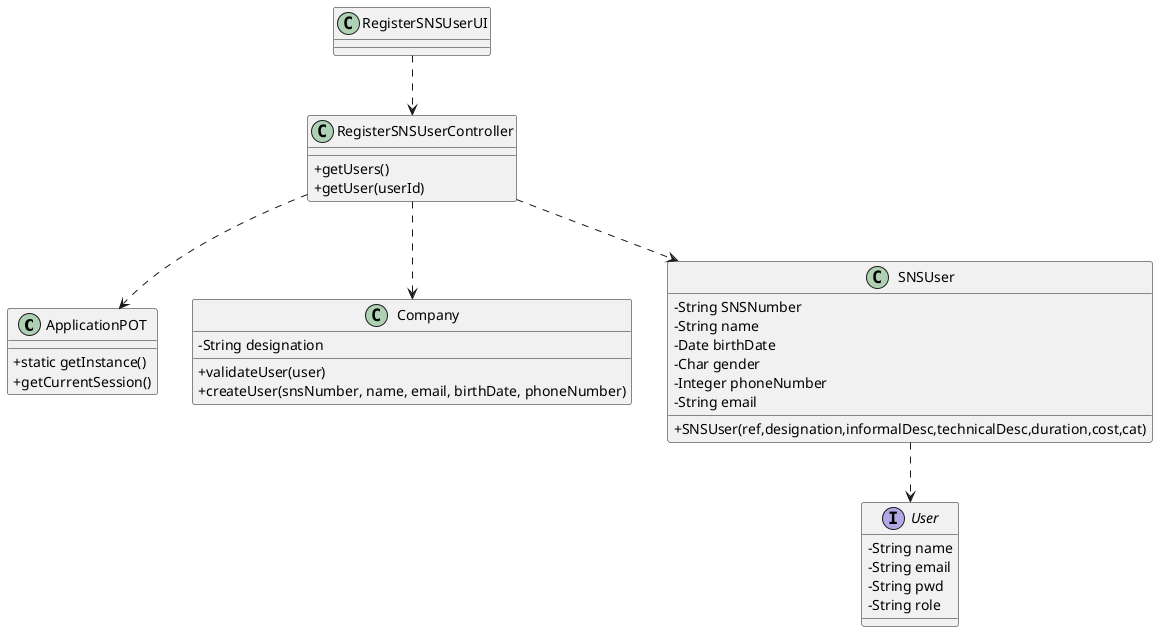 @startuml Class Diagram
skinparam classAttributeIconSize 0

class ApplicationPOT {
  + static getInstance()
  + getCurrentSession()
}

class Company {
  - String designation
  + validateUser(user)
  + createUser(snsNumber, name, email, birthDate, phoneNumber)
}

class RegisterSNSUserController {
  + getUsers()
  + getUser(userId)
}

class RegisterSNSUserUI { }

class SNSUser {
  - String SNSNumber
  - String name
  - Date birthDate
  - Char gender
  - Integer phoneNumber
  - String email
  + SNSUser(ref,designation,informalDesc,technicalDesc,duration,cost,cat)
}

interface User {
  - String name
  - String email
  - String pwd
  - String role
}

' class UserSession {
'   + getUserEmail()
' }

RegisterSNSUserController ..> ApplicationPOT
RegisterSNSUserController ..> Company
RegisterSNSUserController ..> SNSUser
' RegisterSNSUserController ..> UserSession

RegisterSNSUserUI ..> RegisterSNSUserController

SNSUser ..> User

@enduml